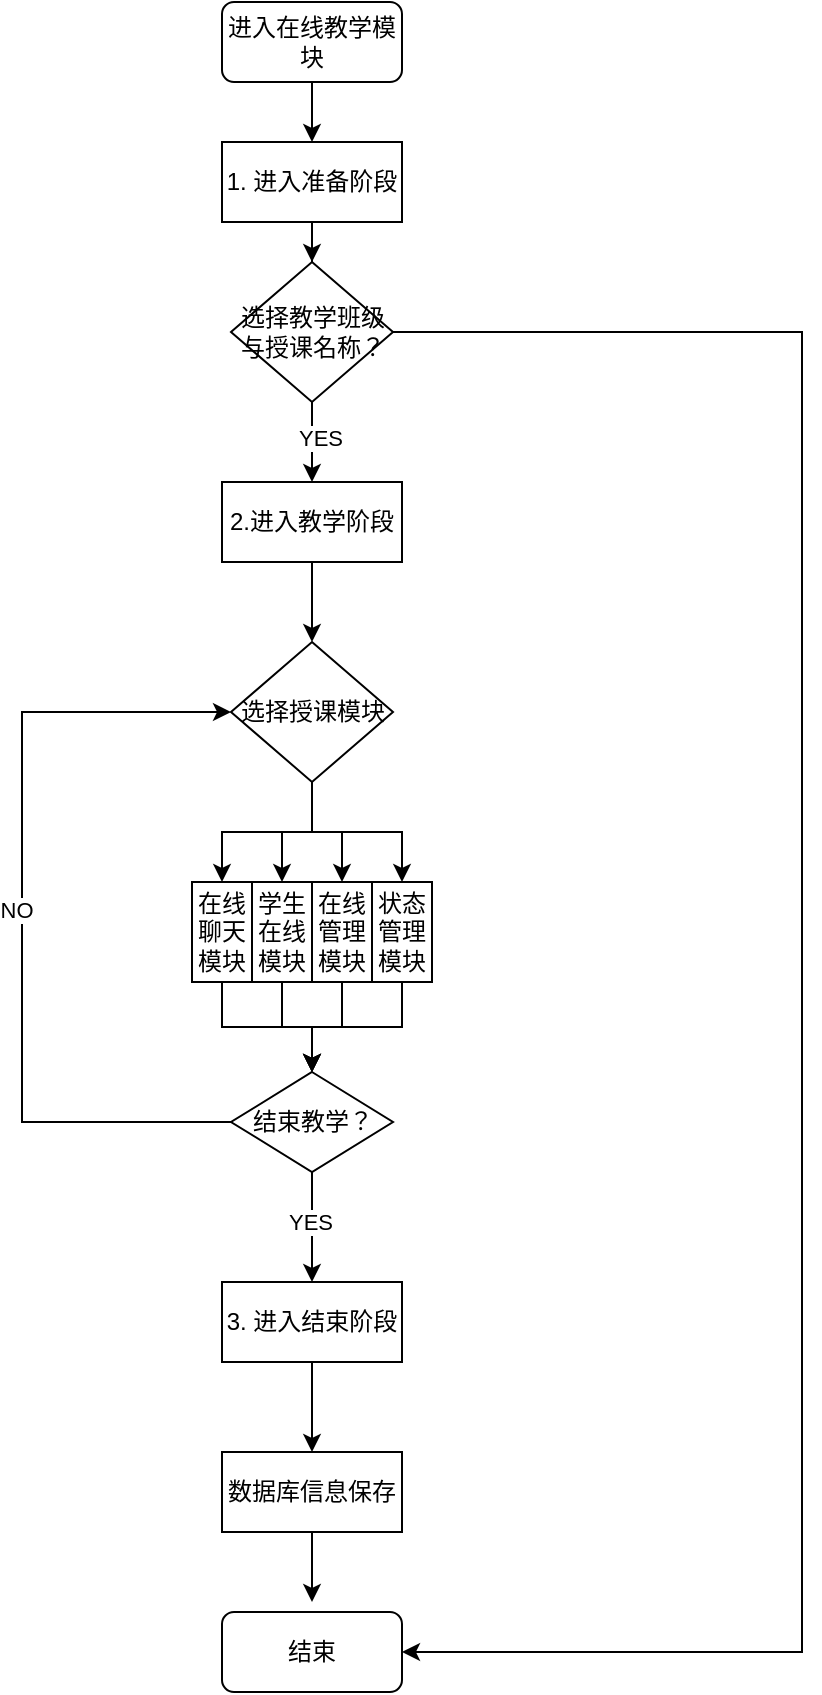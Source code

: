 <mxfile version="17.4.6" type="github">
  <diagram id="d3eO8pxQQgvNCxz8jqRR" name="Page-1">
    <mxGraphModel dx="886" dy="532" grid="1" gridSize="10" guides="1" tooltips="1" connect="1" arrows="1" fold="1" page="1" pageScale="1" pageWidth="827" pageHeight="1169" math="0" shadow="0">
      <root>
        <mxCell id="0" />
        <mxCell id="1" parent="0" />
        <mxCell id="q-DXLcnewMDHFtmrwL7r-16" style="edgeStyle=orthogonalEdgeStyle;rounded=0;orthogonalLoop=1;jettySize=auto;html=1;entryX=0.5;entryY=0;entryDx=0;entryDy=0;" edge="1" parent="1" source="q-DXLcnewMDHFtmrwL7r-1" target="q-DXLcnewMDHFtmrwL7r-11">
          <mxGeometry relative="1" as="geometry" />
        </mxCell>
        <mxCell id="q-DXLcnewMDHFtmrwL7r-1" value="进入在线教学模块" style="rounded=1;whiteSpace=wrap;html=1;" vertex="1" parent="1">
          <mxGeometry x="260" width="90" height="40" as="geometry" />
        </mxCell>
        <mxCell id="q-DXLcnewMDHFtmrwL7r-18" style="edgeStyle=orthogonalEdgeStyle;rounded=0;orthogonalLoop=1;jettySize=auto;html=1;exitX=0.5;exitY=1;exitDx=0;exitDy=0;entryX=0.5;entryY=0;entryDx=0;entryDy=0;" edge="1" parent="1" source="q-DXLcnewMDHFtmrwL7r-3" target="q-DXLcnewMDHFtmrwL7r-4">
          <mxGeometry relative="1" as="geometry" />
        </mxCell>
        <mxCell id="q-DXLcnewMDHFtmrwL7r-19" value="YES" style="edgeLabel;html=1;align=center;verticalAlign=middle;resizable=0;points=[];" vertex="1" connectable="0" parent="q-DXLcnewMDHFtmrwL7r-18">
          <mxGeometry x="-0.125" y="4" relative="1" as="geometry">
            <mxPoint as="offset" />
          </mxGeometry>
        </mxCell>
        <mxCell id="q-DXLcnewMDHFtmrwL7r-20" style="edgeStyle=orthogonalEdgeStyle;rounded=0;orthogonalLoop=1;jettySize=auto;html=1;entryX=1;entryY=0.5;entryDx=0;entryDy=0;" edge="1" parent="1" source="q-DXLcnewMDHFtmrwL7r-3" target="q-DXLcnewMDHFtmrwL7r-14">
          <mxGeometry relative="1" as="geometry">
            <mxPoint x="540" y="560" as="targetPoint" />
            <Array as="points">
              <mxPoint x="550" y="165" />
              <mxPoint x="550" y="825" />
            </Array>
          </mxGeometry>
        </mxCell>
        <mxCell id="q-DXLcnewMDHFtmrwL7r-3" value="选择教学班级与授课名称？" style="rhombus;whiteSpace=wrap;html=1;" vertex="1" parent="1">
          <mxGeometry x="264.5" y="130" width="81" height="70" as="geometry" />
        </mxCell>
        <mxCell id="q-DXLcnewMDHFtmrwL7r-23" style="edgeStyle=orthogonalEdgeStyle;rounded=0;orthogonalLoop=1;jettySize=auto;html=1;entryX=0.5;entryY=0;entryDx=0;entryDy=0;" edge="1" parent="1" source="q-DXLcnewMDHFtmrwL7r-4" target="q-DXLcnewMDHFtmrwL7r-5">
          <mxGeometry relative="1" as="geometry" />
        </mxCell>
        <mxCell id="q-DXLcnewMDHFtmrwL7r-4" value="2.进入教学阶段" style="rounded=0;whiteSpace=wrap;html=1;" vertex="1" parent="1">
          <mxGeometry x="260" y="240" width="90" height="40" as="geometry" />
        </mxCell>
        <mxCell id="q-DXLcnewMDHFtmrwL7r-24" style="edgeStyle=orthogonalEdgeStyle;rounded=0;orthogonalLoop=1;jettySize=auto;html=1;entryX=0.5;entryY=0;entryDx=0;entryDy=0;" edge="1" parent="1" source="q-DXLcnewMDHFtmrwL7r-5" target="q-DXLcnewMDHFtmrwL7r-6">
          <mxGeometry relative="1" as="geometry" />
        </mxCell>
        <mxCell id="q-DXLcnewMDHFtmrwL7r-25" style="edgeStyle=orthogonalEdgeStyle;rounded=0;orthogonalLoop=1;jettySize=auto;html=1;entryX=0.5;entryY=0;entryDx=0;entryDy=0;" edge="1" parent="1" source="q-DXLcnewMDHFtmrwL7r-5" target="q-DXLcnewMDHFtmrwL7r-7">
          <mxGeometry relative="1" as="geometry" />
        </mxCell>
        <mxCell id="q-DXLcnewMDHFtmrwL7r-26" style="edgeStyle=orthogonalEdgeStyle;rounded=0;orthogonalLoop=1;jettySize=auto;html=1;entryX=0.5;entryY=0;entryDx=0;entryDy=0;" edge="1" parent="1" source="q-DXLcnewMDHFtmrwL7r-5" target="q-DXLcnewMDHFtmrwL7r-8">
          <mxGeometry relative="1" as="geometry" />
        </mxCell>
        <mxCell id="q-DXLcnewMDHFtmrwL7r-28" style="edgeStyle=orthogonalEdgeStyle;rounded=0;orthogonalLoop=1;jettySize=auto;html=1;entryX=0.5;entryY=0;entryDx=0;entryDy=0;" edge="1" parent="1" source="q-DXLcnewMDHFtmrwL7r-5" target="q-DXLcnewMDHFtmrwL7r-9">
          <mxGeometry relative="1" as="geometry" />
        </mxCell>
        <mxCell id="q-DXLcnewMDHFtmrwL7r-5" value="选择授课模块" style="rhombus;whiteSpace=wrap;html=1;" vertex="1" parent="1">
          <mxGeometry x="264.5" y="320" width="81" height="70" as="geometry" />
        </mxCell>
        <mxCell id="q-DXLcnewMDHFtmrwL7r-32" style="edgeStyle=orthogonalEdgeStyle;rounded=0;orthogonalLoop=1;jettySize=auto;html=1;entryX=0.5;entryY=0;entryDx=0;entryDy=0;" edge="1" parent="1" source="q-DXLcnewMDHFtmrwL7r-6" target="q-DXLcnewMDHFtmrwL7r-29">
          <mxGeometry relative="1" as="geometry" />
        </mxCell>
        <mxCell id="q-DXLcnewMDHFtmrwL7r-6" value="在线聊天模块" style="rounded=0;whiteSpace=wrap;html=1;" vertex="1" parent="1">
          <mxGeometry x="245" y="440" width="30" height="50" as="geometry" />
        </mxCell>
        <mxCell id="q-DXLcnewMDHFtmrwL7r-33" style="edgeStyle=orthogonalEdgeStyle;rounded=0;orthogonalLoop=1;jettySize=auto;html=1;entryX=0.5;entryY=0;entryDx=0;entryDy=0;" edge="1" parent="1" source="q-DXLcnewMDHFtmrwL7r-7" target="q-DXLcnewMDHFtmrwL7r-29">
          <mxGeometry relative="1" as="geometry" />
        </mxCell>
        <mxCell id="q-DXLcnewMDHFtmrwL7r-7" value="学生在线模块" style="rounded=0;whiteSpace=wrap;html=1;" vertex="1" parent="1">
          <mxGeometry x="275" y="440" width="30" height="50" as="geometry" />
        </mxCell>
        <mxCell id="q-DXLcnewMDHFtmrwL7r-34" style="edgeStyle=orthogonalEdgeStyle;rounded=0;orthogonalLoop=1;jettySize=auto;html=1;entryX=0.5;entryY=0;entryDx=0;entryDy=0;" edge="1" parent="1" source="q-DXLcnewMDHFtmrwL7r-8" target="q-DXLcnewMDHFtmrwL7r-29">
          <mxGeometry relative="1" as="geometry" />
        </mxCell>
        <mxCell id="q-DXLcnewMDHFtmrwL7r-8" value="在线管理模块" style="rounded=0;whiteSpace=wrap;html=1;" vertex="1" parent="1">
          <mxGeometry x="305" y="440" width="30" height="50" as="geometry" />
        </mxCell>
        <mxCell id="q-DXLcnewMDHFtmrwL7r-35" style="edgeStyle=orthogonalEdgeStyle;rounded=0;orthogonalLoop=1;jettySize=auto;html=1;entryX=0.5;entryY=0;entryDx=0;entryDy=0;" edge="1" parent="1" source="q-DXLcnewMDHFtmrwL7r-9" target="q-DXLcnewMDHFtmrwL7r-29">
          <mxGeometry relative="1" as="geometry" />
        </mxCell>
        <mxCell id="q-DXLcnewMDHFtmrwL7r-9" value="状态管理模块" style="rounded=0;whiteSpace=wrap;html=1;" vertex="1" parent="1">
          <mxGeometry x="335" y="440" width="30" height="50" as="geometry" />
        </mxCell>
        <mxCell id="q-DXLcnewMDHFtmrwL7r-38" style="edgeStyle=orthogonalEdgeStyle;rounded=0;orthogonalLoop=1;jettySize=auto;html=1;entryX=0.5;entryY=0;entryDx=0;entryDy=0;" edge="1" parent="1" source="q-DXLcnewMDHFtmrwL7r-10" target="q-DXLcnewMDHFtmrwL7r-12">
          <mxGeometry relative="1" as="geometry" />
        </mxCell>
        <mxCell id="q-DXLcnewMDHFtmrwL7r-10" value="3. 进入结束阶段" style="rounded=0;whiteSpace=wrap;html=1;" vertex="1" parent="1">
          <mxGeometry x="260" y="640" width="90" height="40" as="geometry" />
        </mxCell>
        <mxCell id="q-DXLcnewMDHFtmrwL7r-17" style="edgeStyle=orthogonalEdgeStyle;rounded=0;orthogonalLoop=1;jettySize=auto;html=1;entryX=0.5;entryY=0;entryDx=0;entryDy=0;" edge="1" parent="1" source="q-DXLcnewMDHFtmrwL7r-11" target="q-DXLcnewMDHFtmrwL7r-3">
          <mxGeometry relative="1" as="geometry" />
        </mxCell>
        <mxCell id="q-DXLcnewMDHFtmrwL7r-11" value="1. 进入准备阶段" style="rounded=0;whiteSpace=wrap;html=1;" vertex="1" parent="1">
          <mxGeometry x="260" y="70" width="90" height="40" as="geometry" />
        </mxCell>
        <mxCell id="q-DXLcnewMDHFtmrwL7r-39" style="edgeStyle=orthogonalEdgeStyle;rounded=0;orthogonalLoop=1;jettySize=auto;html=1;" edge="1" parent="1" source="q-DXLcnewMDHFtmrwL7r-12">
          <mxGeometry relative="1" as="geometry">
            <mxPoint x="305" y="800" as="targetPoint" />
          </mxGeometry>
        </mxCell>
        <mxCell id="q-DXLcnewMDHFtmrwL7r-12" value="数据库信息保存" style="rounded=0;whiteSpace=wrap;html=1;" vertex="1" parent="1">
          <mxGeometry x="260" y="725" width="90" height="40" as="geometry" />
        </mxCell>
        <mxCell id="q-DXLcnewMDHFtmrwL7r-14" value="结束" style="rounded=1;whiteSpace=wrap;html=1;" vertex="1" parent="1">
          <mxGeometry x="260" y="805" width="90" height="40" as="geometry" />
        </mxCell>
        <mxCell id="q-DXLcnewMDHFtmrwL7r-30" style="edgeStyle=orthogonalEdgeStyle;rounded=0;orthogonalLoop=1;jettySize=auto;html=1;" edge="1" parent="1" source="q-DXLcnewMDHFtmrwL7r-29" target="q-DXLcnewMDHFtmrwL7r-10">
          <mxGeometry relative="1" as="geometry" />
        </mxCell>
        <mxCell id="q-DXLcnewMDHFtmrwL7r-31" value="YES" style="edgeLabel;html=1;align=center;verticalAlign=middle;resizable=0;points=[];" vertex="1" connectable="0" parent="q-DXLcnewMDHFtmrwL7r-30">
          <mxGeometry x="-0.129" y="-1" relative="1" as="geometry">
            <mxPoint y="1" as="offset" />
          </mxGeometry>
        </mxCell>
        <mxCell id="q-DXLcnewMDHFtmrwL7r-36" style="edgeStyle=orthogonalEdgeStyle;rounded=0;orthogonalLoop=1;jettySize=auto;html=1;entryX=0;entryY=0.5;entryDx=0;entryDy=0;" edge="1" parent="1" source="q-DXLcnewMDHFtmrwL7r-29" target="q-DXLcnewMDHFtmrwL7r-5">
          <mxGeometry relative="1" as="geometry">
            <Array as="points">
              <mxPoint x="160" y="560" />
              <mxPoint x="160" y="355" />
            </Array>
          </mxGeometry>
        </mxCell>
        <mxCell id="q-DXLcnewMDHFtmrwL7r-37" value="NO&lt;br&gt;" style="edgeLabel;html=1;align=center;verticalAlign=middle;resizable=0;points=[];" vertex="1" connectable="0" parent="q-DXLcnewMDHFtmrwL7r-36">
          <mxGeometry x="0.019" y="3" relative="1" as="geometry">
            <mxPoint as="offset" />
          </mxGeometry>
        </mxCell>
        <mxCell id="q-DXLcnewMDHFtmrwL7r-29" value="结束教学？" style="rhombus;whiteSpace=wrap;html=1;" vertex="1" parent="1">
          <mxGeometry x="264.5" y="535" width="81" height="50" as="geometry" />
        </mxCell>
      </root>
    </mxGraphModel>
  </diagram>
</mxfile>

